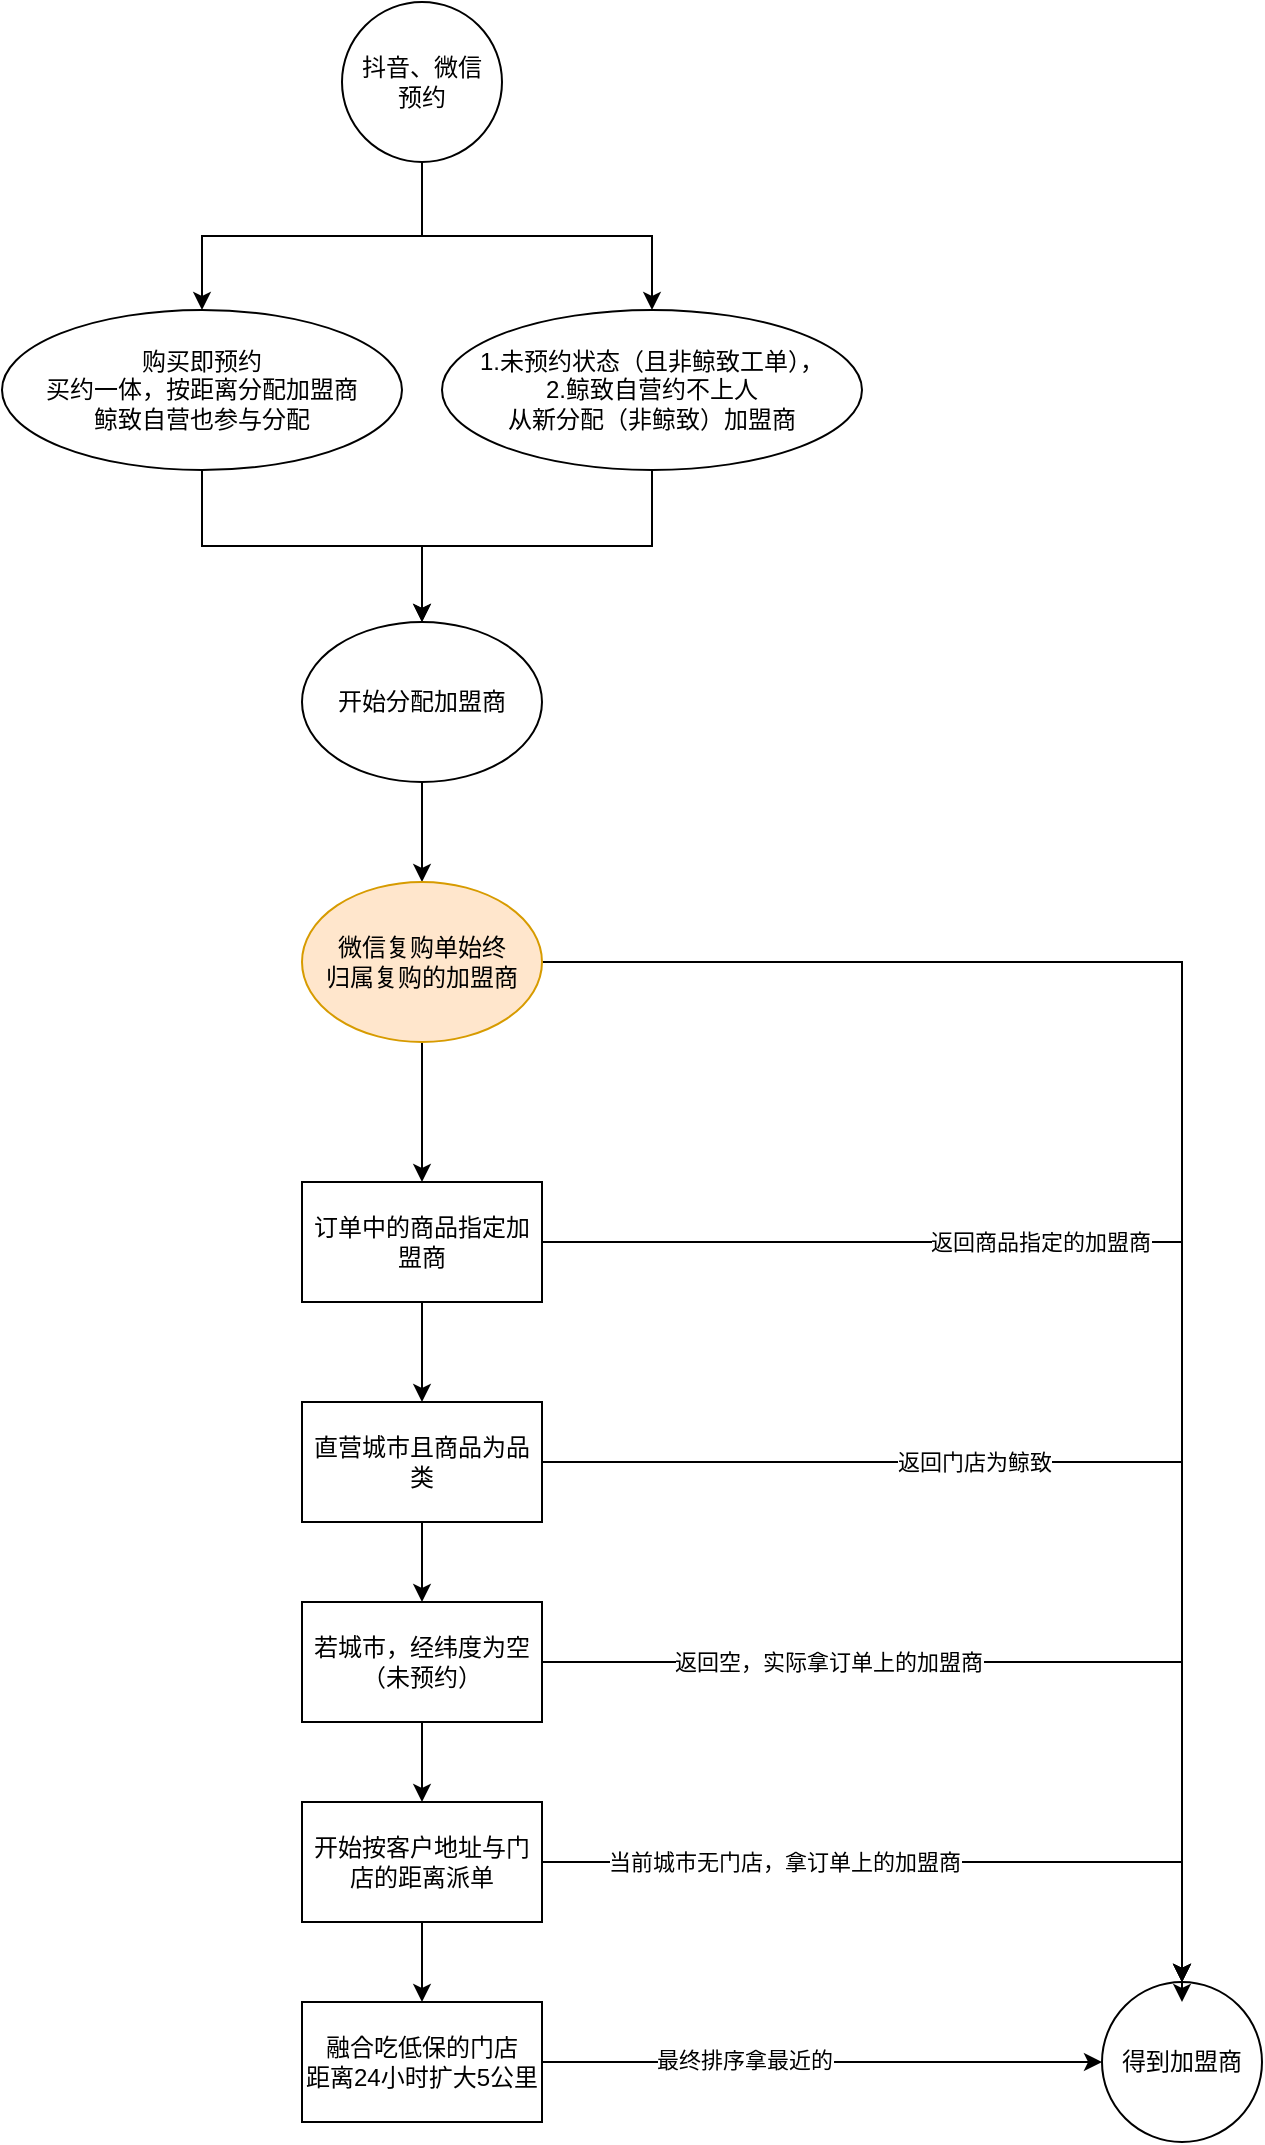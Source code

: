 <mxfile version="21.1.7" type="github">
  <diagram name="第 1 页" id="OWcDPwG_KXpg9vmuoTmE">
    <mxGraphModel dx="2046" dy="-617" grid="1" gridSize="10" guides="1" tooltips="1" connect="1" arrows="1" fold="1" page="1" pageScale="1" pageWidth="827" pageHeight="1169" math="0" shadow="0">
      <root>
        <mxCell id="0" />
        <mxCell id="1" parent="0" />
        <mxCell id="PI_-OQLuINP-SNg2zKhc-13" value="" style="edgeStyle=orthogonalEdgeStyle;rounded=0;orthogonalLoop=1;jettySize=auto;html=1;" edge="1" parent="1" source="PI_-OQLuINP-SNg2zKhc-1" target="PI_-OQLuINP-SNg2zKhc-12">
          <mxGeometry relative="1" as="geometry" />
        </mxCell>
        <mxCell id="PI_-OQLuINP-SNg2zKhc-50" style="edgeStyle=orthogonalEdgeStyle;rounded=0;orthogonalLoop=1;jettySize=auto;html=1;entryX=0.5;entryY=0;entryDx=0;entryDy=0;" edge="1" parent="1" source="PI_-OQLuINP-SNg2zKhc-1" target="PI_-OQLuINP-SNg2zKhc-49">
          <mxGeometry relative="1" as="geometry" />
        </mxCell>
        <mxCell id="PI_-OQLuINP-SNg2zKhc-1" value="抖音、微信&lt;br&gt;预约" style="ellipse;whiteSpace=wrap;html=1;aspect=fixed;" vertex="1" parent="1">
          <mxGeometry x="-540" y="1180" width="80" height="80" as="geometry" />
        </mxCell>
        <mxCell id="PI_-OQLuINP-SNg2zKhc-61" style="edgeStyle=orthogonalEdgeStyle;rounded=0;orthogonalLoop=1;jettySize=auto;html=1;entryX=0.5;entryY=0;entryDx=0;entryDy=0;" edge="1" parent="1" source="PI_-OQLuINP-SNg2zKhc-12" target="PI_-OQLuINP-SNg2zKhc-16">
          <mxGeometry relative="1" as="geometry" />
        </mxCell>
        <mxCell id="PI_-OQLuINP-SNg2zKhc-12" value="购买即预约&lt;br style=&quot;border-color: var(--border-color);&quot;&gt;买约一体，按距离分配加盟商&lt;br style=&quot;border-color: var(--border-color);&quot;&gt;鲸致自营也参与分配" style="ellipse;whiteSpace=wrap;html=1;" vertex="1" parent="1">
          <mxGeometry x="-710" y="1334" width="200" height="80" as="geometry" />
        </mxCell>
        <mxCell id="PI_-OQLuINP-SNg2zKhc-72" style="edgeStyle=orthogonalEdgeStyle;rounded=0;orthogonalLoop=1;jettySize=auto;html=1;entryX=0.5;entryY=0;entryDx=0;entryDy=0;" edge="1" parent="1" source="PI_-OQLuINP-SNg2zKhc-16" target="PI_-OQLuINP-SNg2zKhc-71">
          <mxGeometry relative="1" as="geometry" />
        </mxCell>
        <mxCell id="PI_-OQLuINP-SNg2zKhc-16" value="开始分配加盟商" style="ellipse;whiteSpace=wrap;html=1;" vertex="1" parent="1">
          <mxGeometry x="-560" y="1490" width="120" height="80" as="geometry" />
        </mxCell>
        <mxCell id="PI_-OQLuINP-SNg2zKhc-20" value="" style="edgeStyle=orthogonalEdgeStyle;rounded=0;orthogonalLoop=1;jettySize=auto;html=1;" edge="1" parent="1" source="PI_-OQLuINP-SNg2zKhc-17" target="PI_-OQLuINP-SNg2zKhc-19">
          <mxGeometry relative="1" as="geometry" />
        </mxCell>
        <mxCell id="PI_-OQLuINP-SNg2zKhc-22" value="" style="edgeStyle=orthogonalEdgeStyle;rounded=0;orthogonalLoop=1;jettySize=auto;html=1;" edge="1" parent="1" source="PI_-OQLuINP-SNg2zKhc-17" target="PI_-OQLuINP-SNg2zKhc-21">
          <mxGeometry relative="1" as="geometry" />
        </mxCell>
        <mxCell id="PI_-OQLuINP-SNg2zKhc-25" value="返回商品指定的加盟商" style="edgeLabel;html=1;align=center;verticalAlign=middle;resizable=0;points=[];" vertex="1" connectable="0" parent="PI_-OQLuINP-SNg2zKhc-22">
          <mxGeometry x="-0.275" relative="1" as="geometry">
            <mxPoint x="-1" as="offset" />
          </mxGeometry>
        </mxCell>
        <mxCell id="PI_-OQLuINP-SNg2zKhc-17" value="订单中的商品指定加盟商" style="whiteSpace=wrap;html=1;" vertex="1" parent="1">
          <mxGeometry x="-560" y="1770" width="120" height="60" as="geometry" />
        </mxCell>
        <mxCell id="PI_-OQLuINP-SNg2zKhc-23" style="edgeStyle=orthogonalEdgeStyle;rounded=0;orthogonalLoop=1;jettySize=auto;html=1;entryX=0.5;entryY=0;entryDx=0;entryDy=0;" edge="1" parent="1" source="PI_-OQLuINP-SNg2zKhc-19" target="PI_-OQLuINP-SNg2zKhc-21">
          <mxGeometry relative="1" as="geometry">
            <Array as="points">
              <mxPoint x="-120" y="1910" />
            </Array>
          </mxGeometry>
        </mxCell>
        <mxCell id="PI_-OQLuINP-SNg2zKhc-24" value="返回门店为鲸致" style="edgeLabel;html=1;align=center;verticalAlign=middle;resizable=0;points=[];" vertex="1" connectable="0" parent="PI_-OQLuINP-SNg2zKhc-23">
          <mxGeometry x="-0.123" y="4" relative="1" as="geometry">
            <mxPoint x="-39" y="4" as="offset" />
          </mxGeometry>
        </mxCell>
        <mxCell id="PI_-OQLuINP-SNg2zKhc-27" value="" style="edgeStyle=orthogonalEdgeStyle;rounded=0;orthogonalLoop=1;jettySize=auto;html=1;" edge="1" parent="1" source="PI_-OQLuINP-SNg2zKhc-19" target="PI_-OQLuINP-SNg2zKhc-26">
          <mxGeometry relative="1" as="geometry" />
        </mxCell>
        <mxCell id="PI_-OQLuINP-SNg2zKhc-19" value="直营城市且商品为品类" style="whiteSpace=wrap;html=1;" vertex="1" parent="1">
          <mxGeometry x="-560" y="1880" width="120" height="60" as="geometry" />
        </mxCell>
        <mxCell id="PI_-OQLuINP-SNg2zKhc-21" value="得到加盟商" style="ellipse;whiteSpace=wrap;html=1;" vertex="1" parent="1">
          <mxGeometry x="-160" y="2170" width="80" height="80" as="geometry" />
        </mxCell>
        <mxCell id="PI_-OQLuINP-SNg2zKhc-28" style="edgeStyle=orthogonalEdgeStyle;rounded=0;orthogonalLoop=1;jettySize=auto;html=1;" edge="1" parent="1" source="PI_-OQLuINP-SNg2zKhc-26">
          <mxGeometry relative="1" as="geometry">
            <mxPoint x="-120" y="2170" as="targetPoint" />
            <Array as="points">
              <mxPoint x="-120" y="2010" />
            </Array>
          </mxGeometry>
        </mxCell>
        <mxCell id="PI_-OQLuINP-SNg2zKhc-29" value="返回空，实际拿订单上的加盟商" style="edgeLabel;html=1;align=center;verticalAlign=middle;resizable=0;points=[];" vertex="1" connectable="0" parent="PI_-OQLuINP-SNg2zKhc-28">
          <mxGeometry x="-0.631" y="3" relative="1" as="geometry">
            <mxPoint x="54" y="3" as="offset" />
          </mxGeometry>
        </mxCell>
        <mxCell id="PI_-OQLuINP-SNg2zKhc-31" value="" style="edgeStyle=orthogonalEdgeStyle;rounded=0;orthogonalLoop=1;jettySize=auto;html=1;" edge="1" parent="1" source="PI_-OQLuINP-SNg2zKhc-26" target="PI_-OQLuINP-SNg2zKhc-30">
          <mxGeometry relative="1" as="geometry" />
        </mxCell>
        <mxCell id="PI_-OQLuINP-SNg2zKhc-26" value="若城市，经纬度为空（未预约）" style="whiteSpace=wrap;html=1;" vertex="1" parent="1">
          <mxGeometry x="-560" y="1980" width="120" height="60" as="geometry" />
        </mxCell>
        <mxCell id="PI_-OQLuINP-SNg2zKhc-33" value="" style="edgeStyle=orthogonalEdgeStyle;rounded=0;orthogonalLoop=1;jettySize=auto;html=1;" edge="1" parent="1" source="PI_-OQLuINP-SNg2zKhc-30" target="PI_-OQLuINP-SNg2zKhc-32">
          <mxGeometry relative="1" as="geometry" />
        </mxCell>
        <mxCell id="PI_-OQLuINP-SNg2zKhc-34" style="edgeStyle=orthogonalEdgeStyle;rounded=0;orthogonalLoop=1;jettySize=auto;html=1;" edge="1" parent="1" source="PI_-OQLuINP-SNg2zKhc-30">
          <mxGeometry relative="1" as="geometry">
            <mxPoint x="-120" y="2180" as="targetPoint" />
            <Array as="points">
              <mxPoint x="-120" y="2110" />
            </Array>
          </mxGeometry>
        </mxCell>
        <mxCell id="PI_-OQLuINP-SNg2zKhc-35" value="当前城市无门店，拿订单上的加盟商" style="edgeLabel;html=1;align=center;verticalAlign=middle;resizable=0;points=[];" vertex="1" connectable="0" parent="PI_-OQLuINP-SNg2zKhc-34">
          <mxGeometry x="-0.649" y="1" relative="1" as="geometry">
            <mxPoint x="52" y="1" as="offset" />
          </mxGeometry>
        </mxCell>
        <mxCell id="PI_-OQLuINP-SNg2zKhc-30" value="开始按客户地址与门店的距离派单" style="whiteSpace=wrap;html=1;" vertex="1" parent="1">
          <mxGeometry x="-560" y="2080" width="120" height="60" as="geometry" />
        </mxCell>
        <mxCell id="PI_-OQLuINP-SNg2zKhc-41" style="edgeStyle=orthogonalEdgeStyle;rounded=0;orthogonalLoop=1;jettySize=auto;html=1;" edge="1" parent="1" source="PI_-OQLuINP-SNg2zKhc-32" target="PI_-OQLuINP-SNg2zKhc-21">
          <mxGeometry relative="1" as="geometry" />
        </mxCell>
        <mxCell id="PI_-OQLuINP-SNg2zKhc-42" value="最终排序拿最近的" style="edgeLabel;html=1;align=center;verticalAlign=middle;resizable=0;points=[];" vertex="1" connectable="0" parent="PI_-OQLuINP-SNg2zKhc-41">
          <mxGeometry x="-0.273" y="1" relative="1" as="geometry">
            <mxPoint x="-1" as="offset" />
          </mxGeometry>
        </mxCell>
        <mxCell id="PI_-OQLuINP-SNg2zKhc-32" value="融合吃低保的门店&lt;br&gt;距离24小时扩大5公里" style="whiteSpace=wrap;html=1;" vertex="1" parent="1">
          <mxGeometry x="-560" y="2180" width="120" height="60" as="geometry" />
        </mxCell>
        <mxCell id="PI_-OQLuINP-SNg2zKhc-62" style="edgeStyle=orthogonalEdgeStyle;rounded=0;orthogonalLoop=1;jettySize=auto;html=1;entryX=0.5;entryY=0;entryDx=0;entryDy=0;" edge="1" parent="1" source="PI_-OQLuINP-SNg2zKhc-49" target="PI_-OQLuINP-SNg2zKhc-16">
          <mxGeometry relative="1" as="geometry" />
        </mxCell>
        <mxCell id="PI_-OQLuINP-SNg2zKhc-49" value="1.未预约状态（且非鲸致工单），&lt;br&gt;2.鲸致自营约不上人&lt;br style=&quot;border-color: var(--border-color);&quot;&gt;从新分配（非鲸致）加盟商" style="ellipse;whiteSpace=wrap;html=1;" vertex="1" parent="1">
          <mxGeometry x="-490" y="1334" width="210" height="80" as="geometry" />
        </mxCell>
        <mxCell id="PI_-OQLuINP-SNg2zKhc-73" style="edgeStyle=orthogonalEdgeStyle;rounded=0;orthogonalLoop=1;jettySize=auto;html=1;entryX=0.5;entryY=0;entryDx=0;entryDy=0;" edge="1" parent="1" source="PI_-OQLuINP-SNg2zKhc-71" target="PI_-OQLuINP-SNg2zKhc-17">
          <mxGeometry relative="1" as="geometry" />
        </mxCell>
        <mxCell id="PI_-OQLuINP-SNg2zKhc-74" style="edgeStyle=orthogonalEdgeStyle;rounded=0;orthogonalLoop=1;jettySize=auto;html=1;" edge="1" parent="1" source="PI_-OQLuINP-SNg2zKhc-71" target="PI_-OQLuINP-SNg2zKhc-21">
          <mxGeometry relative="1" as="geometry" />
        </mxCell>
        <mxCell id="PI_-OQLuINP-SNg2zKhc-71" value="微信复购单始终&lt;br&gt;归属复购的加盟商" style="ellipse;whiteSpace=wrap;html=1;fillColor=#ffe6cc;strokeColor=#d79b00;" vertex="1" parent="1">
          <mxGeometry x="-560" y="1620" width="120" height="80" as="geometry" />
        </mxCell>
      </root>
    </mxGraphModel>
  </diagram>
</mxfile>
